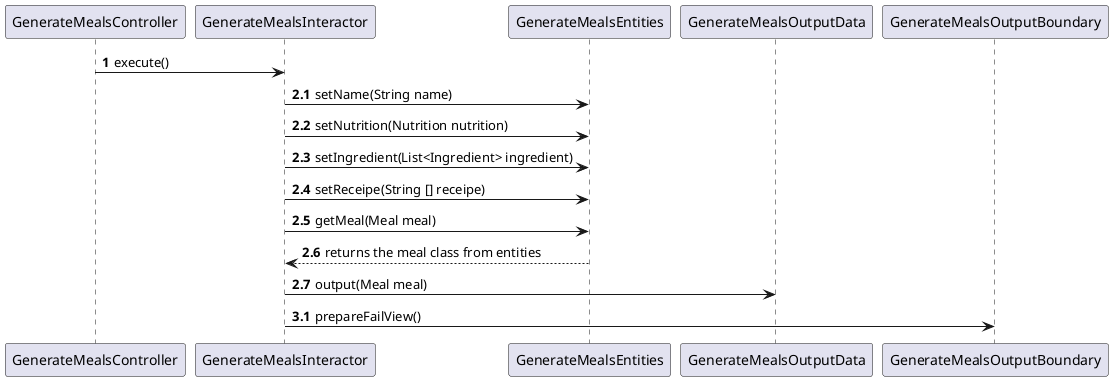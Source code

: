 @startuml
'https://plantuml.com/sequence-diagram

autonumber

autonumber 1
GenerateMealsController -> GenerateMealsInteractor: execute()

autonumber 2.1
GenerateMealsInteractor -> GenerateMealsEntities: setName(String name)
GenerateMealsInteractor -> GenerateMealsEntities: setNutrition(Nutrition nutrition)
GenerateMealsInteractor -> GenerateMealsEntities: setIngredient(List<Ingredient> ingredient)
GenerateMealsInteractor -> GenerateMealsEntities: setReceipe(String [] receipe)
GenerateMealsInteractor -> GenerateMealsEntities: getMeal(Meal meal)
GenerateMealsInteractor <-- GenerateMealsEntities: returns the meal class from entities
GenerateMealsInteractor -> GenerateMealsOutputData: output(Meal meal)

autonumber 3.1
GenerateMealsInteractor -> GenerateMealsOutputBoundary: prepareFailView()


@enduml